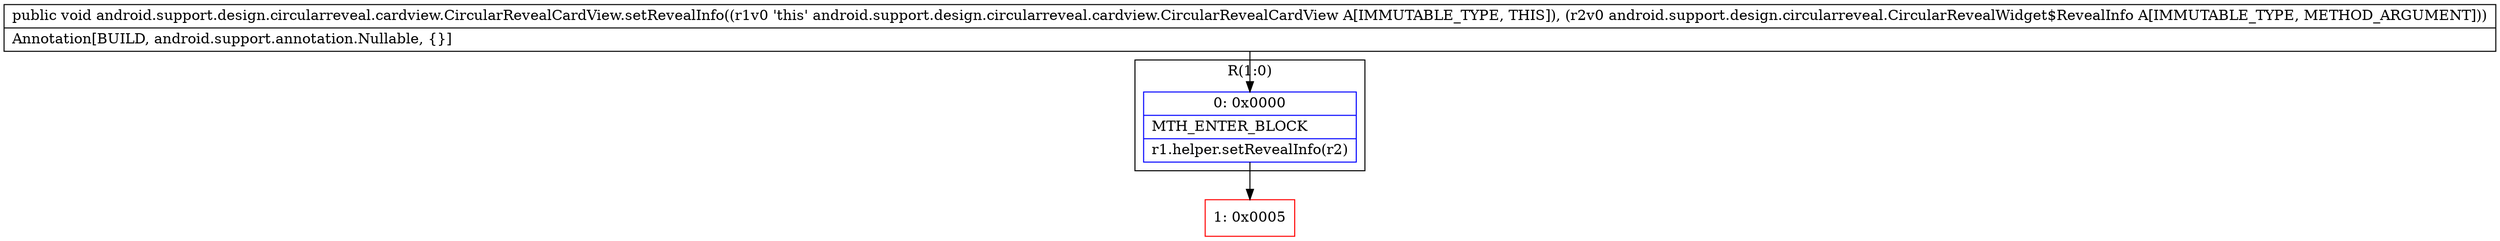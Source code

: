 digraph "CFG forandroid.support.design.circularreveal.cardview.CircularRevealCardView.setRevealInfo(Landroid\/support\/design\/circularreveal\/CircularRevealWidget$RevealInfo;)V" {
subgraph cluster_Region_1493298611 {
label = "R(1:0)";
node [shape=record,color=blue];
Node_0 [shape=record,label="{0\:\ 0x0000|MTH_ENTER_BLOCK\l|r1.helper.setRevealInfo(r2)\l}"];
}
Node_1 [shape=record,color=red,label="{1\:\ 0x0005}"];
MethodNode[shape=record,label="{public void android.support.design.circularreveal.cardview.CircularRevealCardView.setRevealInfo((r1v0 'this' android.support.design.circularreveal.cardview.CircularRevealCardView A[IMMUTABLE_TYPE, THIS]), (r2v0 android.support.design.circularreveal.CircularRevealWidget$RevealInfo A[IMMUTABLE_TYPE, METHOD_ARGUMENT]))  | Annotation[BUILD, android.support.annotation.Nullable, \{\}]\l}"];
MethodNode -> Node_0;
Node_0 -> Node_1;
}

